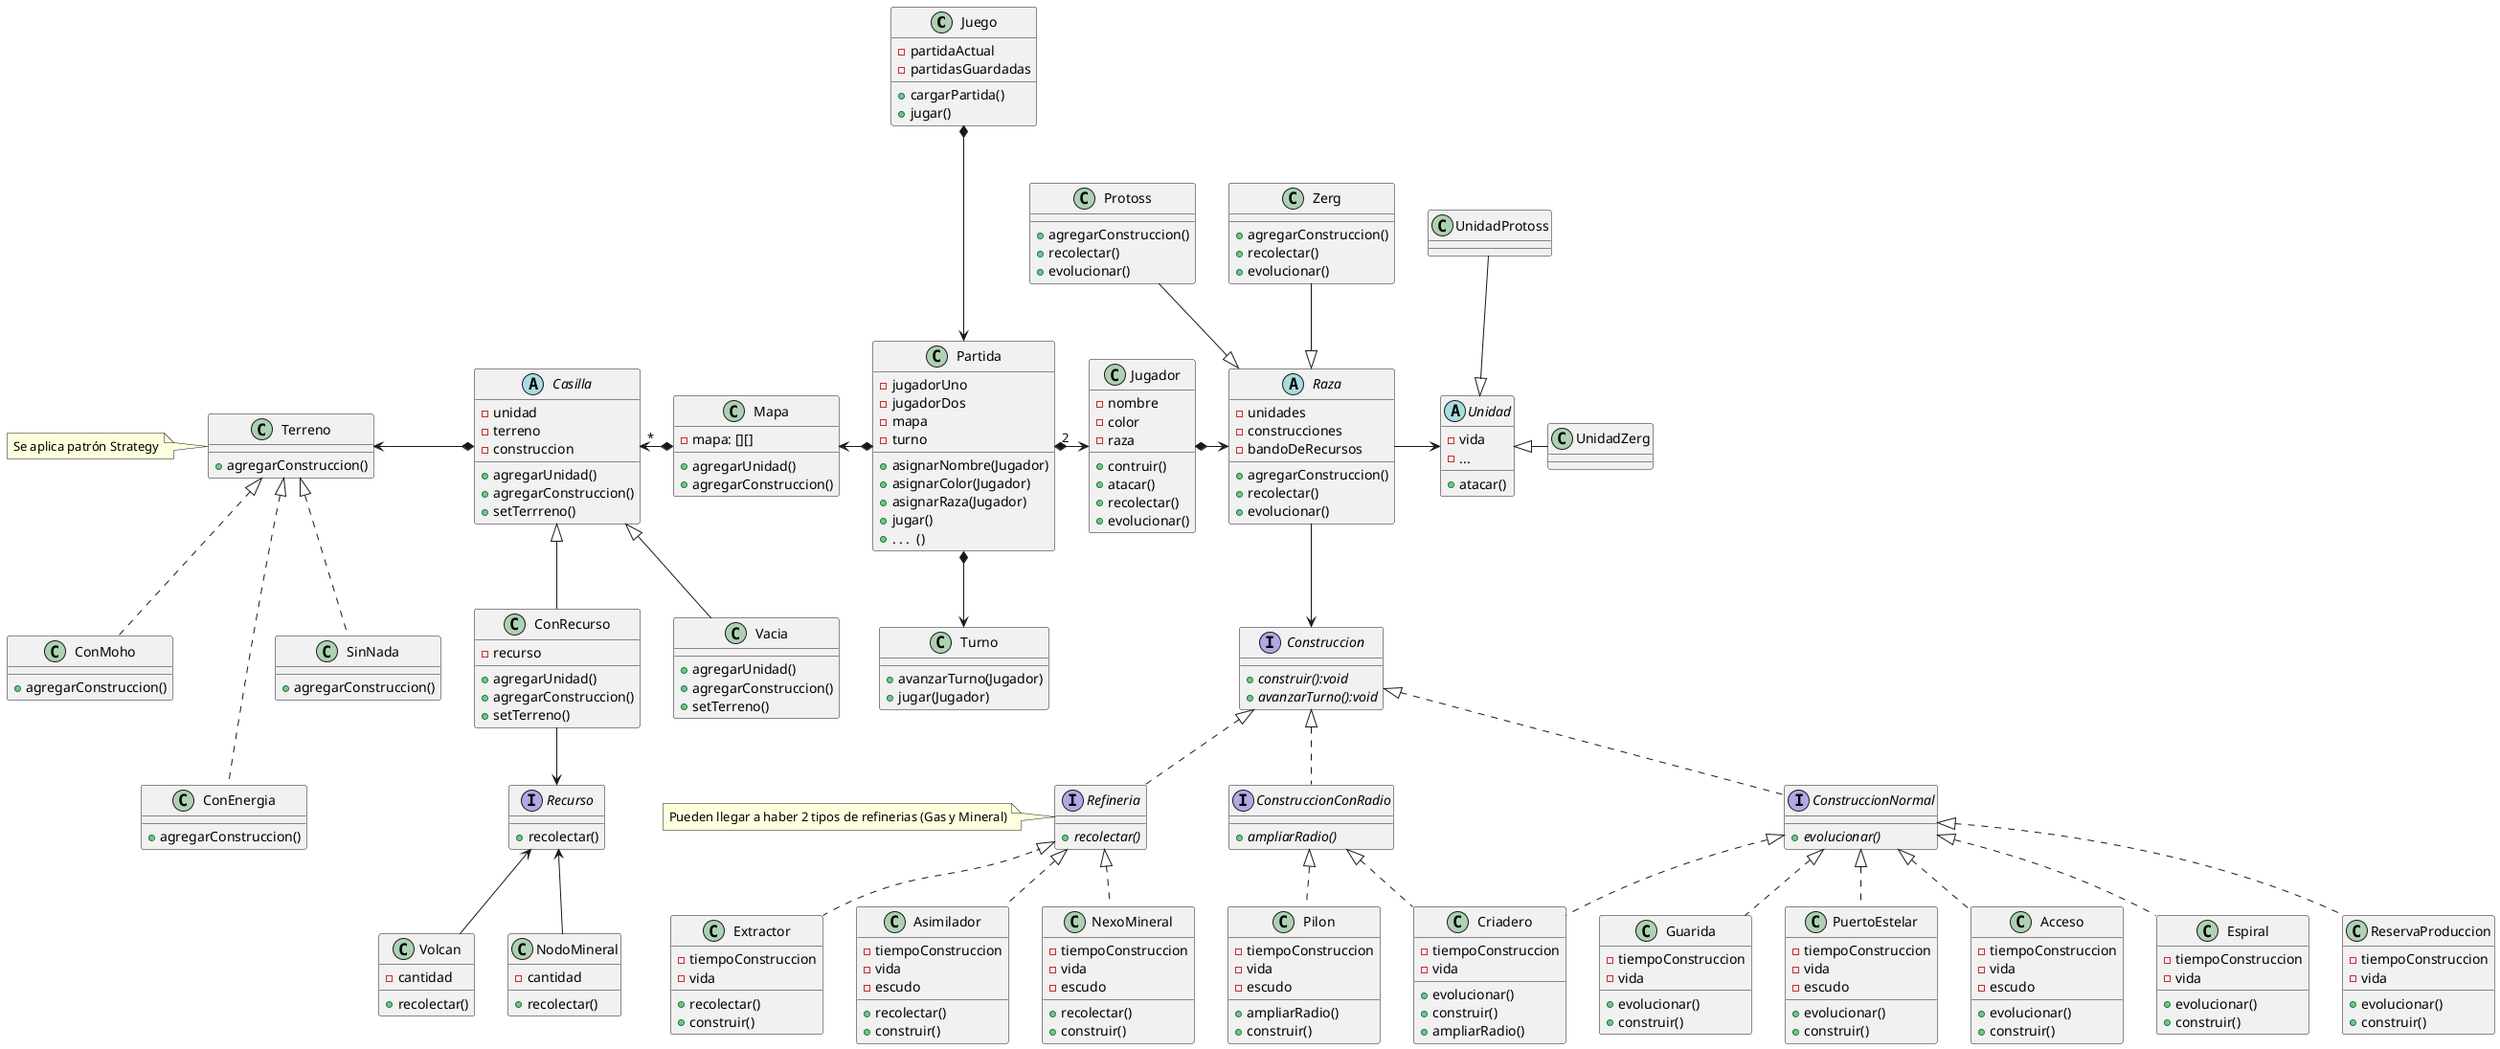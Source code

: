 @startuml
'https://plantuml.com/class-diagram

class Juego {
    - partidaActual
    - partidasGuardadas

    + cargarPartida()
    + jugar()
}

class Partida {
    - jugadorUno
    - jugadorDos
    - mapa
    - turno

    + asignarNombre(Jugador)
    + asignarColor(Jugador)
    + asignarRaza(Jugador)
    + jugar()
    + . . .  ()
}

class Jugador {
    - nombre
    - color
    - raza


    + contruir()
    + atacar()
    + recolectar()
    + evolucionar()
}

abstract class Raza {
    - unidades
    - construcciones
    - bandoDeRecursos

    + agregarConstruccion()
    + recolectar()
    + evolucionar()
}

class Zerg {
    + agregarConstruccion()
    + recolectar()
    + evolucionar()
}

class Protoss {
    + agregarConstruccion()
    + recolectar()
    + evolucionar()
}

abstract class Unidad {
    - vida
    - ...

    + atacar()
}

class UnidadZerg {}

class UnidadProtoss {}


interface Construccion {
    +{abstract}construir():void
    +{abstract}avanzarTurno():void

}

interface Refineria {
    + {abstract}recolectar()
}
interface Refineria
note left : Pueden llegar a haber 2 tipos de refinerias (Gas y Mineral)


interface ConstruccionConRadio {
    +{abstract}ampliarRadio()
}

interface ConstruccionNormal {

    +{abstract}evolucionar()
    }

class Extractor {
    - tiempoConstruccion
    - vida
    +recolectar()
    +construir()
}

class Asimilador {
    - tiempoConstruccion
    - vida
    +recolectar()
    +construir()
    - escudo
}

class NexoMineral {
    - tiempoConstruccion
    - vida
    +recolectar()
    +construir()
    - escudo
}

class Criadero {
    - tiempoConstruccion
    - vida
     +evolucionar()
     +construir()
     +ampliarRadio()
}

class Pilon {
    - tiempoConstruccion
    - vida
    +ampliarRadio()
    +construir()
    - escudo
}

class Espiral {
    - tiempoConstruccion
    - vida
    +evolucionar()
    +construir()

}

class ReservaProduccion {
    - tiempoConstruccion
    - vida
     +evolucionar()
     +construir()
}

class Guarida {
    - tiempoConstruccion
    - vida
    +evolucionar()
    +construir()

}

class PuertoEstelar {
    - tiempoConstruccion
    - vida
    +evolucionar()
    +construir()
    - escudo

}

class Acceso {
    - tiempoConstruccion
    - vida
     +evolucionar()
     +construir()
    - escudo
}

class Mapa {
    - mapa: [][]

    + agregarUnidad()
    + agregarConstruccion()
}

abstract class Casilla {
    - unidad
    - terreno
    - construccion

    + agregarUnidad()
    + agregarConstruccion()
    + setTerrreno()
}

class Vacia {
    + agregarUnidad()
    + agregarConstruccion()
    + setTerreno()
}

class ConRecurso {
    - recurso

    + agregarUnidad()
    + agregarConstruccion()
    + setTerreno()
}

interface Terreno {
    + agregarConstruccion()
}

class Terreno
note left: Se aplica patrón Strategy

class ConMoho {
    + agregarConstruccion()
}

class ConEnergia {
    + agregarConstruccion()
}

class SinNada {
    + agregarConstruccion()
}

interface Recurso {
    + recolectar()
}

class Volcan {
    - cantidad
    + recolectar()
}

class NodoMineral {
    - cantidad
    + recolectar()
}

class Turno {

   +avanzarTurno(Jugador)
   +jugar(Jugador)

   }



Juego *---> Partida
Partida "2" *-> Jugador
Mapa <-* Partida
Partida *--> Turno

Jugador *-> Raza
Raza <|-up- Zerg
Raza <|-up- Protoss
Raza -> Unidad
Unidad <|-right- UnidadZerg
Unidad <|-up- UnidadProtoss

Raza-->Construccion


Construccion <|.. Refineria
Construccion <|.. ConstruccionConRadio
Construccion <|.. ConstruccionNormal


Refineria <|.. Extractor
Refineria <|.. Asimilador
Refineria <|.. NexoMineral


ConstruccionConRadio <|.. Criadero
ConstruccionConRadio <|.. Pilon


ConstruccionNormal <|.. Criadero
ConstruccionNormal <|.. Espiral
ConstruccionNormal <|.. ReservaProduccion
ConstruccionNormal <|.. Guarida
ConstruccionNormal <|.. PuertoEstelar
ConstruccionNormal <|.. Acceso


Casilla "*" <-* Mapa
Terreno <-* Casilla
Casilla <|-- Vacia
Casilla <|-- ConRecurso
Terreno <|.. ConMoho
Terreno <|... ConEnergia
Terreno <|.. SinNada


ConRecurso --> Recurso
Recurso <-- Volcan
Recurso <-- NodoMineral




@enduml